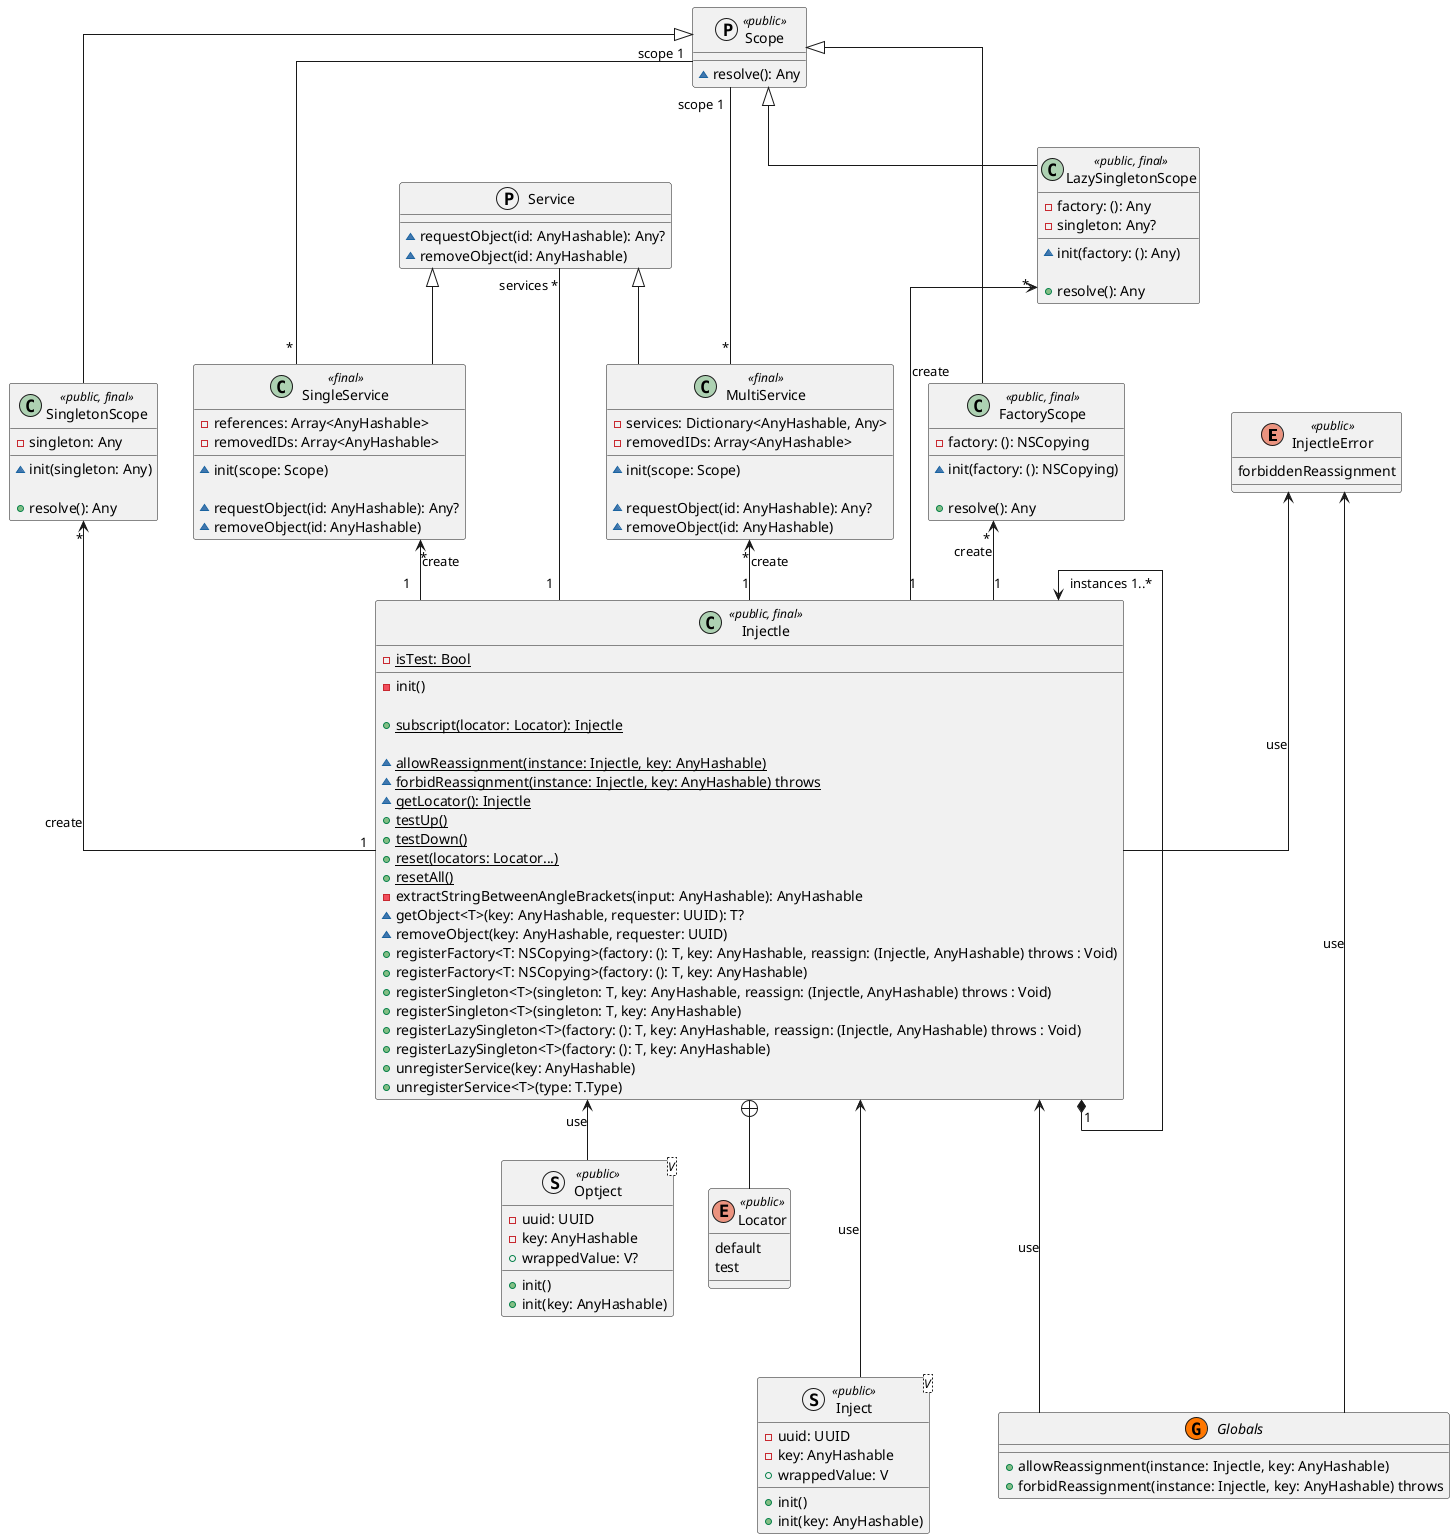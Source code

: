 @startuml Injectle

skinparam linetype ortho

' ENUMS

enum InjectleError <<public>> {
	{field} forbiddenReassignment
}

enum Locator <<public>> {
	{field} default
	{field} test
}

' STRUCTS

struct Inject<V> <<public>> {
	- {field} uuid: UUID
	- {field} key: AnyHashable
	+ {field} wrappedValue: V

	+ {method} init()
	+ {method} init(key: AnyHashable)
}

struct Optject<V> <<public>> {
	- {field} uuid: UUID
	- {field} key: AnyHashable
	+ {field} wrappedValue: V?

	+ {method} init()
	+ {method} init(key: AnyHashable)
}

' PROTOCOLS

protocol Scope <<public>> {
	~ {method} resolve(): Any
}

protocol Service {
	~ {method} requestObject(id: AnyHashable): Any?
	~ {method} removeObject(id: AnyHashable)
}

' CLASSES

class FactoryScope <<public, final>> {
	- {field} factory: (): NSCopying

	~ {method} init(factory: (): NSCopying)

	+ {method} resolve(): Any
}

class Injectle <<public, final>> {
	- {field} {static} isTest: Bool

	- {method} init()

	+ {method} {static} subscript(locator: Locator): Injectle

	~ {method} {static} allowReassignment(instance: Injectle, key: AnyHashable)
	~ {method} {static} forbidReassignment(instance: Injectle, key: AnyHashable) throws
	~ {method} {static} getLocator(): Injectle
	+ {method} {static} testUp()
	+ {method} {static} testDown()
	+ {method} {static} reset(locators: Locator...)
	+ {method} {static} resetAll()
	- {method} extractStringBetweenAngleBrackets(input: AnyHashable): AnyHashable
	~ {method} getObject<T>(key: AnyHashable, requester: UUID): T?
	~ {method} removeObject(key: AnyHashable, requester: UUID)
	+ {method} registerFactory<T: NSCopying>(factory: (): T, key: AnyHashable, reassign: (Injectle, AnyHashable) throws : Void)
	+ {method} registerFactory<T: NSCopying>(factory: (): T, key: AnyHashable)
	+ {method} registerSingleton<T>(singleton: T, key: AnyHashable, reassign: (Injectle, AnyHashable) throws : Void)
	+ {method} registerSingleton<T>(singleton: T, key: AnyHashable)
	+ {method} registerLazySingleton<T>(factory: (): T, key: AnyHashable, reassign: (Injectle, AnyHashable) throws : Void)
	+ {method} registerLazySingleton<T>(factory: (): T, key: AnyHashable)
	+ {method} unregisterService(key: AnyHashable)
	+ {method} unregisterService<T>(type: T.Type)

}

class LazySingletonScope <<public, final>> {
	- {field} factory: (): Any
	- {field} singleton: Any?

	~ {method} init(factory: (): Any)

	+ {method} resolve(): Any
}

class MultiService <<final>> {
	- {field} services: Dictionary<AnyHashable, Any>
	- {field} removedIDs: Array<AnyHashable>

	~ {method} init(scope: Scope)

	~ {method} requestObject(id: AnyHashable): Any?
	~ {method} removeObject(id: AnyHashable)
}

class SingletonScope <<public, final>> {
	- {field} singleton: Any

	~ {method} init(singleton: Any)

	+ {method} resolve(): Any 
}

class SingleService <<final>> {
	- {field} references: Array<AnyHashable>
	- {field} removedIDs: Array<AnyHashable>

	~ {method} init(scope: Scope)

	~ {method} requestObject(id: AnyHashable): Any?
	~ {method} removeObject(id: AnyHashable)
}

' GLOBALS

abstract Globals <<(G, #FF7700)>> {
	+ {method} allowReassignment(instance: Injectle, key: AnyHashable)
	+ {method} forbidReassignment(instance: Injectle, key: AnyHashable) throws
}

' ASSOCIATIONS

Injectle <--- Inject : use
Injectle <-- Optject : use
Injectle <--- Globals : use
InjectleError <-- Globals : use
InjectleError <-- Injectle : use
Injectle  "instances 1..*" <--* "1" Injectle
Injectle +-- Locator
Service -[hidden]- Injectle
SingleService "*" <-- "1" Injectle : create
MultiService "*" <-- "1" Injectle : create
SingletonScope "*" <-- "1" Injectle : create
LazySingletonScope "*" <-- "1" Injectle : create
FactoryScope "*" <-- "1" Injectle : create
Scope <|--- FactoryScope
Scope <|--- SingletonScope
Scope <|-- LazySingletonScope
Service "services *" -- "1" Injectle
Service <|-- SingleService
Service <|-- MultiService
Scope "scope 1" -- "*" SingleService
Scope "scope 1" -- "*" MultiService

@enduml
